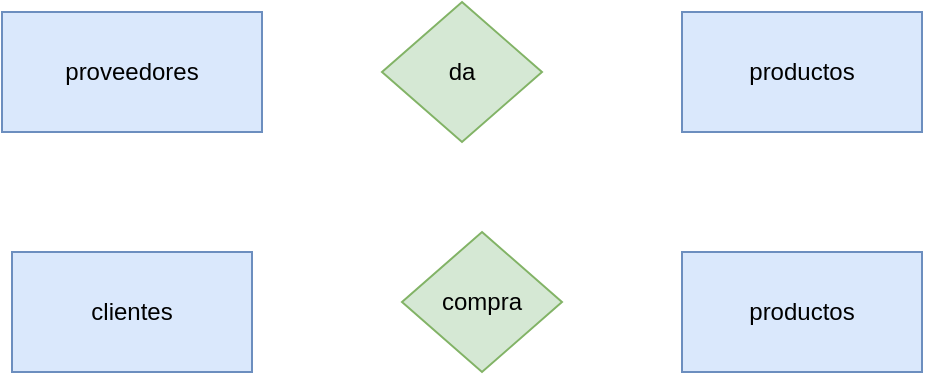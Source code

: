 <mxfile version="21.8.0" type="github">
  <diagram name="Página-1" id="JrLKalugu6dd-Evh-oHa">
    <mxGraphModel dx="1434" dy="795" grid="1" gridSize="10" guides="1" tooltips="1" connect="1" arrows="1" fold="1" page="1" pageScale="1" pageWidth="827" pageHeight="1169" math="0" shadow="0">
      <root>
        <mxCell id="0" />
        <mxCell id="1" parent="0" />
        <mxCell id="QYk_PWpJ37yog6MR560c-2" value="proveedores" style="rounded=0;whiteSpace=wrap;html=1;fillColor=#dae8fc;strokeColor=#6c8ebf;" vertex="1" parent="1">
          <mxGeometry x="160" y="160" width="130" height="60" as="geometry" />
        </mxCell>
        <mxCell id="QYk_PWpJ37yog6MR560c-3" value="clientes" style="rounded=0;whiteSpace=wrap;html=1;fillColor=#dae8fc;strokeColor=#6c8ebf;" vertex="1" parent="1">
          <mxGeometry x="165" y="280" width="120" height="60" as="geometry" />
        </mxCell>
        <mxCell id="QYk_PWpJ37yog6MR560c-4" value="productos" style="rounded=0;whiteSpace=wrap;html=1;fillColor=#dae8fc;strokeColor=#6c8ebf;" vertex="1" parent="1">
          <mxGeometry x="500" y="160" width="120" height="60" as="geometry" />
        </mxCell>
        <mxCell id="QYk_PWpJ37yog6MR560c-5" value="da" style="rhombus;whiteSpace=wrap;html=1;fillColor=#d5e8d4;strokeColor=#82b366;" vertex="1" parent="1">
          <mxGeometry x="350" y="155" width="80" height="70" as="geometry" />
        </mxCell>
        <mxCell id="QYk_PWpJ37yog6MR560c-6" value="compra" style="rhombus;whiteSpace=wrap;html=1;fillColor=#d5e8d4;strokeColor=#82b366;" vertex="1" parent="1">
          <mxGeometry x="360" y="270" width="80" height="70" as="geometry" />
        </mxCell>
        <mxCell id="QYk_PWpJ37yog6MR560c-7" value="productos" style="rounded=0;whiteSpace=wrap;html=1;fillColor=#dae8fc;strokeColor=#6c8ebf;" vertex="1" parent="1">
          <mxGeometry x="500" y="280" width="120" height="60" as="geometry" />
        </mxCell>
      </root>
    </mxGraphModel>
  </diagram>
</mxfile>
